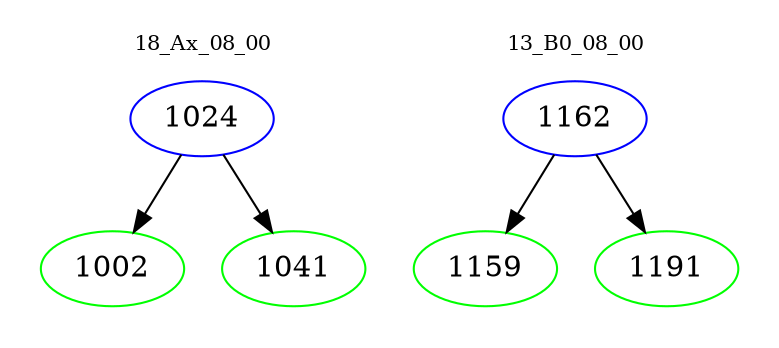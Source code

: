 digraph{
subgraph cluster_0 {
color = white
label = "18_Ax_08_00";
fontsize=10;
T0_1024 [label="1024", color="blue"]
T0_1024 -> T0_1002 [color="black"]
T0_1002 [label="1002", color="green"]
T0_1024 -> T0_1041 [color="black"]
T0_1041 [label="1041", color="green"]
}
subgraph cluster_1 {
color = white
label = "13_B0_08_00";
fontsize=10;
T1_1162 [label="1162", color="blue"]
T1_1162 -> T1_1159 [color="black"]
T1_1159 [label="1159", color="green"]
T1_1162 -> T1_1191 [color="black"]
T1_1191 [label="1191", color="green"]
}
}
